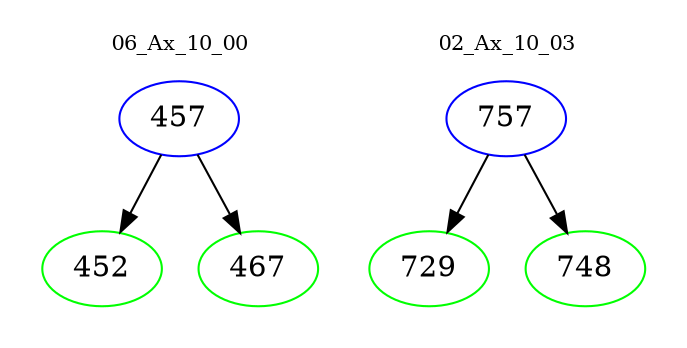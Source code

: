 digraph{
subgraph cluster_0 {
color = white
label = "06_Ax_10_00";
fontsize=10;
T0_457 [label="457", color="blue"]
T0_457 -> T0_452 [color="black"]
T0_452 [label="452", color="green"]
T0_457 -> T0_467 [color="black"]
T0_467 [label="467", color="green"]
}
subgraph cluster_1 {
color = white
label = "02_Ax_10_03";
fontsize=10;
T1_757 [label="757", color="blue"]
T1_757 -> T1_729 [color="black"]
T1_729 [label="729", color="green"]
T1_757 -> T1_748 [color="black"]
T1_748 [label="748", color="green"]
}
}

